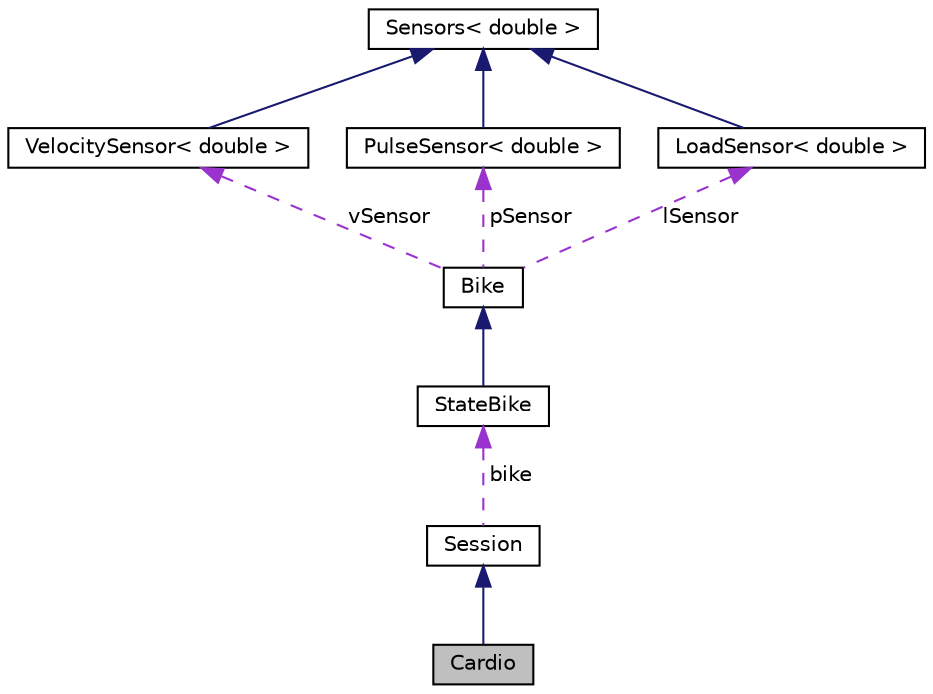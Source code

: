 digraph "Cardio"
{
 // LATEX_PDF_SIZE
  edge [fontname="Helvetica",fontsize="10",labelfontname="Helvetica",labelfontsize="10"];
  node [fontname="Helvetica",fontsize="10",shape=record];
  Node1 [label="Cardio",height=0.2,width=0.4,color="black", fillcolor="grey75", style="filled", fontcolor="black",tooltip="The Cardio class: Clase de sesión de entrenamiento del tipo cardio."];
  Node2 -> Node1 [dir="back",color="midnightblue",fontsize="10",style="solid"];
  Node2 [label="Session",height=0.2,width=0.4,color="black", fillcolor="white", style="filled",URL="$classSession.html",tooltip="The Session class: Clase abstracta para sesión de entrenamiento genérica."];
  Node3 -> Node2 [dir="back",color="darkorchid3",fontsize="10",style="dashed",label=" bike" ];
  Node3 [label="StateBike",height=0.2,width=0.4,color="black", fillcolor="white", style="filled",URL="$classStateBike.html",tooltip="The StateBike class: Esta clase corresponde a una bicicleta estática."];
  Node4 -> Node3 [dir="back",color="midnightblue",fontsize="10",style="solid"];
  Node4 [label="Bike",height=0.2,width=0.4,color="black", fillcolor="white", style="filled",URL="$classBike.html",tooltip="The Bike class: Clase abstracta de objeto Bike."];
  Node5 -> Node4 [dir="back",color="darkorchid3",fontsize="10",style="dashed",label=" vSensor" ];
  Node5 [label="VelocitySensor\< double \>",height=0.2,width=0.4,color="black", fillcolor="white", style="filled",URL="$classVelocitySensor.html",tooltip=" "];
  Node6 -> Node5 [dir="back",color="midnightblue",fontsize="10",style="solid"];
  Node6 [label="Sensors\< double \>",height=0.2,width=0.4,color="black", fillcolor="white", style="filled",URL="$classSensors.html",tooltip=" "];
  Node7 -> Node4 [dir="back",color="darkorchid3",fontsize="10",style="dashed",label=" pSensor" ];
  Node7 [label="PulseSensor\< double \>",height=0.2,width=0.4,color="black", fillcolor="white", style="filled",URL="$classPulseSensor.html",tooltip=" "];
  Node6 -> Node7 [dir="back",color="midnightblue",fontsize="10",style="solid"];
  Node8 -> Node4 [dir="back",color="darkorchid3",fontsize="10",style="dashed",label=" lSensor" ];
  Node8 [label="LoadSensor\< double \>",height=0.2,width=0.4,color="black", fillcolor="white", style="filled",URL="$classLoadSensor.html",tooltip=" "];
  Node6 -> Node8 [dir="back",color="midnightblue",fontsize="10",style="solid"];
}
